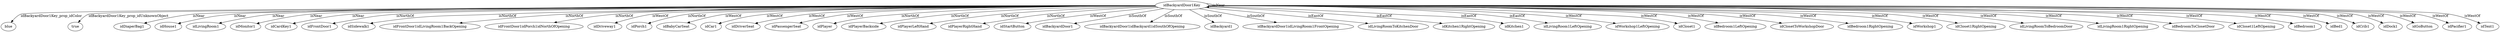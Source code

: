 digraph  {
idBackyardDoor1Key [node_type=entity_node];
blue [node_type=property_node];
true [node_type=property_node];
idDiaperBag1 [node_type=entity_node];
idHouse1 [node_type=entity_node];
idLivingRoom1 [node_type=entity_node];
idMonitor1 [node_type=entity_node];
idCardKey1 [node_type=entity_node];
idFrontDoor1 [node_type=entity_node];
idSidewalk1 [node_type=entity_node];
idFrontDoor1idLivingRoom1BackOpening [node_type=entity_node];
idFrontDoor1idPorch1idNorthOfOpening [node_type=entity_node];
idDriveway1 [node_type=entity_node];
idPorch1 [node_type=entity_node];
idBabyCarSeat [node_type=entity_node];
idCar1 [node_type=entity_node];
idDriverSeat [node_type=entity_node];
idPassengerSeat [node_type=entity_node];
idPlayer [node_type=entity_node];
idPlayerBackside [node_type=entity_node];
idPlayerLeftHand [node_type=entity_node];
idPlayerRightHand [node_type=entity_node];
idStartButton [node_type=entity_node];
idBackyardDoor1 [node_type=entity_node];
idBackyardDoor1idBackyard1idSouthOfOpening [node_type=entity_node];
idBackyard1 [node_type=entity_node];
idBackyardDoor1idLivingRoom1FrontOpening [node_type=entity_node];
idLivingRoomToKitchenDoor [node_type=entity_node];
idKitchen1RightOpening [node_type=entity_node];
idKitchen1 [node_type=entity_node];
idLivingRoom1LeftOpening [node_type=entity_node];
idWorkshop1LeftOpening [node_type=entity_node];
idCloset1 [node_type=entity_node];
idBedroom1LeftOpening [node_type=entity_node];
idClosetToWorkshopDoor [node_type=entity_node];
idBedroom1RightOpening [node_type=entity_node];
idWorkshop1 [node_type=entity_node];
idCloset1RightOpening [node_type=entity_node];
idLivingRoomToBedroomDoor [node_type=entity_node];
idLivingRoom1RightOpening [node_type=entity_node];
idBedroomToClosetDoor [node_type=entity_node];
idCloset1LeftOpening [node_type=entity_node];
idBedroom1 [node_type=entity_node];
idBed1 [node_type=entity_node];
idCrib1 [node_type=entity_node];
idDock1 [node_type=entity_node];
idGoButton [node_type=entity_node];
idPacifier1 [node_type=entity_node];
idTent1 [node_type=entity_node];
idBackyardDoor1Key -> blue  [edge_type=property, label=idBackyardDoor1Key_prop_idColor];
idBackyardDoor1Key -> true  [edge_type=property, label=idBackyardDoor1Key_prop_idUnknownObject];
idBackyardDoor1Key -> idDiaperBag1  [edge_type=relationship, label=isNear];
idBackyardDoor1Key -> idHouse1  [edge_type=relationship, label=isNear];
idBackyardDoor1Key -> idLivingRoom1  [edge_type=relationship, label=isNear];
idBackyardDoor1Key -> idMonitor1  [edge_type=relationship, label=isNear];
idBackyardDoor1Key -> idCardKey1  [edge_type=relationship, label=isNear];
idBackyardDoor1Key -> idBackyardDoor1Key  [edge_type=relationship, label=isNear];
idBackyardDoor1Key -> idFrontDoor1  [edge_type=relationship, label=isNorthOf];
idBackyardDoor1Key -> idSidewalk1  [edge_type=relationship, label=isNorthOf];
idBackyardDoor1Key -> idFrontDoor1idLivingRoom1BackOpening  [edge_type=relationship, label=isNorthOf];
idBackyardDoor1Key -> idFrontDoor1idPorch1idNorthOfOpening  [edge_type=relationship, label=isNorthOf];
idBackyardDoor1Key -> idDriveway1  [edge_type=relationship, label=isWestOf];
idBackyardDoor1Key -> idPorch1  [edge_type=relationship, label=isNorthOf];
idBackyardDoor1Key -> idBabyCarSeat  [edge_type=relationship, label=isWestOf];
idBackyardDoor1Key -> idCar1  [edge_type=relationship, label=isWestOf];
idBackyardDoor1Key -> idDriverSeat  [edge_type=relationship, label=isWestOf];
idBackyardDoor1Key -> idPassengerSeat  [edge_type=relationship, label=isWestOf];
idBackyardDoor1Key -> idPlayer  [edge_type=relationship, label=isNorthOf];
idBackyardDoor1Key -> idPlayerBackside  [edge_type=relationship, label=isNorthOf];
idBackyardDoor1Key -> idPlayerLeftHand  [edge_type=relationship, label=isNorthOf];
idBackyardDoor1Key -> idPlayerRightHand  [edge_type=relationship, label=isNorthOf];
idBackyardDoor1Key -> idStartButton  [edge_type=relationship, label=isWestOf];
idBackyardDoor1Key -> idBackyardDoor1  [edge_type=relationship, label=isSouthOf];
idBackyardDoor1Key -> idBackyardDoor1idBackyard1idSouthOfOpening  [edge_type=relationship, label=isSouthOf];
idBackyardDoor1Key -> idBackyard1  [edge_type=relationship, label=isSouthOf];
idBackyardDoor1Key -> idBackyardDoor1idLivingRoom1FrontOpening  [edge_type=relationship, label=isSouthOf];
idBackyardDoor1Key -> idLivingRoomToKitchenDoor  [edge_type=relationship, label=isEastOf];
idBackyardDoor1Key -> idKitchen1RightOpening  [edge_type=relationship, label=isEastOf];
idBackyardDoor1Key -> idKitchen1  [edge_type=relationship, label=isEastOf];
idBackyardDoor1Key -> idLivingRoom1LeftOpening  [edge_type=relationship, label=isEastOf];
idBackyardDoor1Key -> idWorkshop1LeftOpening  [edge_type=relationship, label=isWestOf];
idBackyardDoor1Key -> idCloset1  [edge_type=relationship, label=isWestOf];
idBackyardDoor1Key -> idBedroom1LeftOpening  [edge_type=relationship, label=isWestOf];
idBackyardDoor1Key -> idClosetToWorkshopDoor  [edge_type=relationship, label=isWestOf];
idBackyardDoor1Key -> idBedroom1RightOpening  [edge_type=relationship, label=isWestOf];
idBackyardDoor1Key -> idWorkshop1  [edge_type=relationship, label=isWestOf];
idBackyardDoor1Key -> idCloset1RightOpening  [edge_type=relationship, label=isWestOf];
idBackyardDoor1Key -> idLivingRoomToBedroomDoor  [edge_type=relationship, label=isWestOf];
idBackyardDoor1Key -> idLivingRoom1RightOpening  [edge_type=relationship, label=isWestOf];
idBackyardDoor1Key -> idBedroomToClosetDoor  [edge_type=relationship, label=isWestOf];
idBackyardDoor1Key -> idCloset1LeftOpening  [edge_type=relationship, label=isWestOf];
idBackyardDoor1Key -> idBedroom1  [edge_type=relationship, label=isWestOf];
idBackyardDoor1Key -> idBed1  [edge_type=relationship, label=isWestOf];
idBackyardDoor1Key -> idCrib1  [edge_type=relationship, label=isWestOf];
idBackyardDoor1Key -> idDock1  [edge_type=relationship, label=isWestOf];
idBackyardDoor1Key -> idGoButton  [edge_type=relationship, label=isWestOf];
idBackyardDoor1Key -> idPacifier1  [edge_type=relationship, label=isWestOf];
idBackyardDoor1Key -> idTent1  [edge_type=relationship, label=isWestOf];
}
